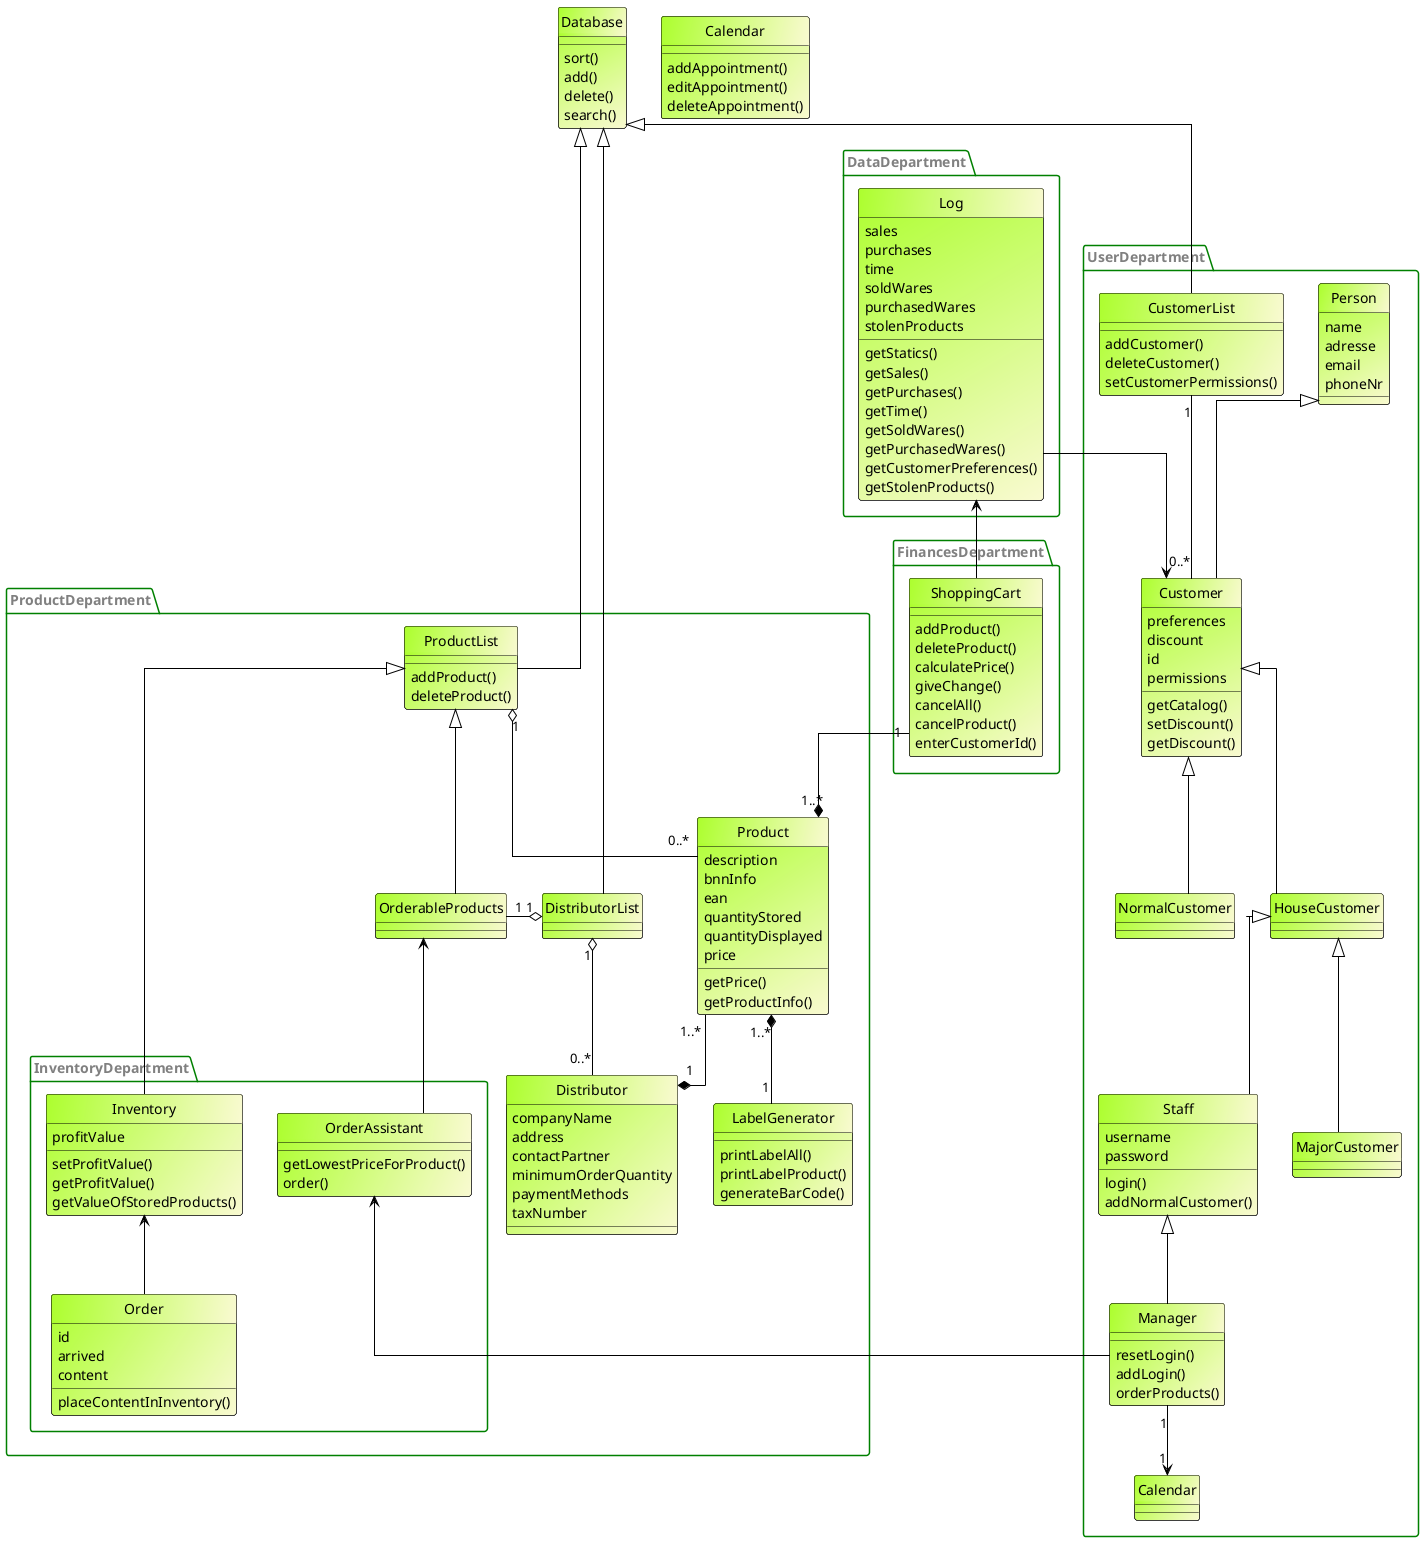 @startuml
skinparam linetype ortho
'skinparam groupInheritance 3
'skinparam handwritten true
hide circle

skinparam class {
	'BackgroundColor Lavender
	BackgroundColor #GreenYellow/LightGoldenRodYellow
    BorderColor Black
    ArrowColor  Black
}

skinparam package {
    FontColor Grey
    BorderColor Green
    shadowing false
}

class Database{
    sort()
    add()
    delete()
    search()
}

package UserDepartment {

class CustomerList{
    addCustomer()
    deleteCustomer()
    setCustomerPermissions()
}

class Person{
    name
    adresse
    email
    phoneNr
}


class Customer{
    preferences
    discount
    id
    permissions
    getCatalog()
    setDiscount()
    getDiscount()
}

class Manager{
    resetLogin()
    addLogin()
    orderProducts()
}


Person ^-- Customer


Staff ^-- Manager


Customer ^-- NormalCustomer
Customer ^-- HouseCustomer
HouseCustomer ^-- MajorCustomer
HouseCustomer ^-- Staff


class Staff{
    '== attributes =='
    username
    password

    '=== methods ===='
    login()
    addNormalCustomer()
}

Manager "1" --> "1" Calendar
CustomerList "1" -- "0..*" Customer
Database ^-- CustomerList

}


class Calendar{
    addAppointment()
    editAppointment()
    deleteAppointment()
}







package ProductDepartment{
    class Product{
        '== attributes =='
        description
        bnnInfo
        ean
        quantityStored
        quantityDisplayed
        price

        getPrice()
        getProductInfo()

    }

    class ProductList{
        addProduct()
        deleteProduct()
    }

    class DistributorList{

    }

    class OrderableProducts{

    }

    class LabelGenerator{
        printLabelAll()
        printLabelProduct()
        generateBarCode()
    }

    class Distributor{
        '== attributes =='
        companyName
        address
        contactPartner
        minimumOrderQuantity
        paymentMethods
        taxNumber
    }

    OrderableProducts "1" -left-o "1" DistributorList
    DistributorList "1" o-- "0..*" Distributor

    Database ^-- DistributorList




    ProductList -up-^ Database
    ProductList "1" o-- "0..*" Product
    Product "1..*" *-- "1" LabelGenerator
    ProductList ^-- OrderableProducts

    Product "1..*" --* "1" Distributor

    package InventoryDepartment{

        class Order{
            id
            arrived
            content

            placeContentInInventory()
        }

        class OrderAssistant{
            getLowestPriceForProduct()
            order()
        }

        class Inventory {
            profitValue

            setProfitValue()
            getProfitValue()
            getValueOfStoredProducts()
        }

        Order -up-> Inventory
        OrderableProducts <-- OrderAssistant
        ProductList ^-- Inventory
        OrderAssistant <-- Manager

    }

}

package DataDepartment {


    class Log{
        sales
        purchases
        time
        soldWares
        purchasedWares
        stolenProducts

        getStatics()
        getSales()
        getPurchases()
        getTime()
        getSoldWares()
        getPurchasedWares()
        getCustomerPreferences()
        getStolenProducts()
    }


    Log -right-> Customer


}

package FinancesDepartment {


    class ShoppingCart{
        addProduct()
        deleteProduct()
        calculatePrice()
        giveChange()
        cancelAll()
        cancelProduct()
        enterCustomerId()
    }

    Log <-- ShoppingCart

    ShoppingCart "1" --* "1..*" Product



}

@enduml